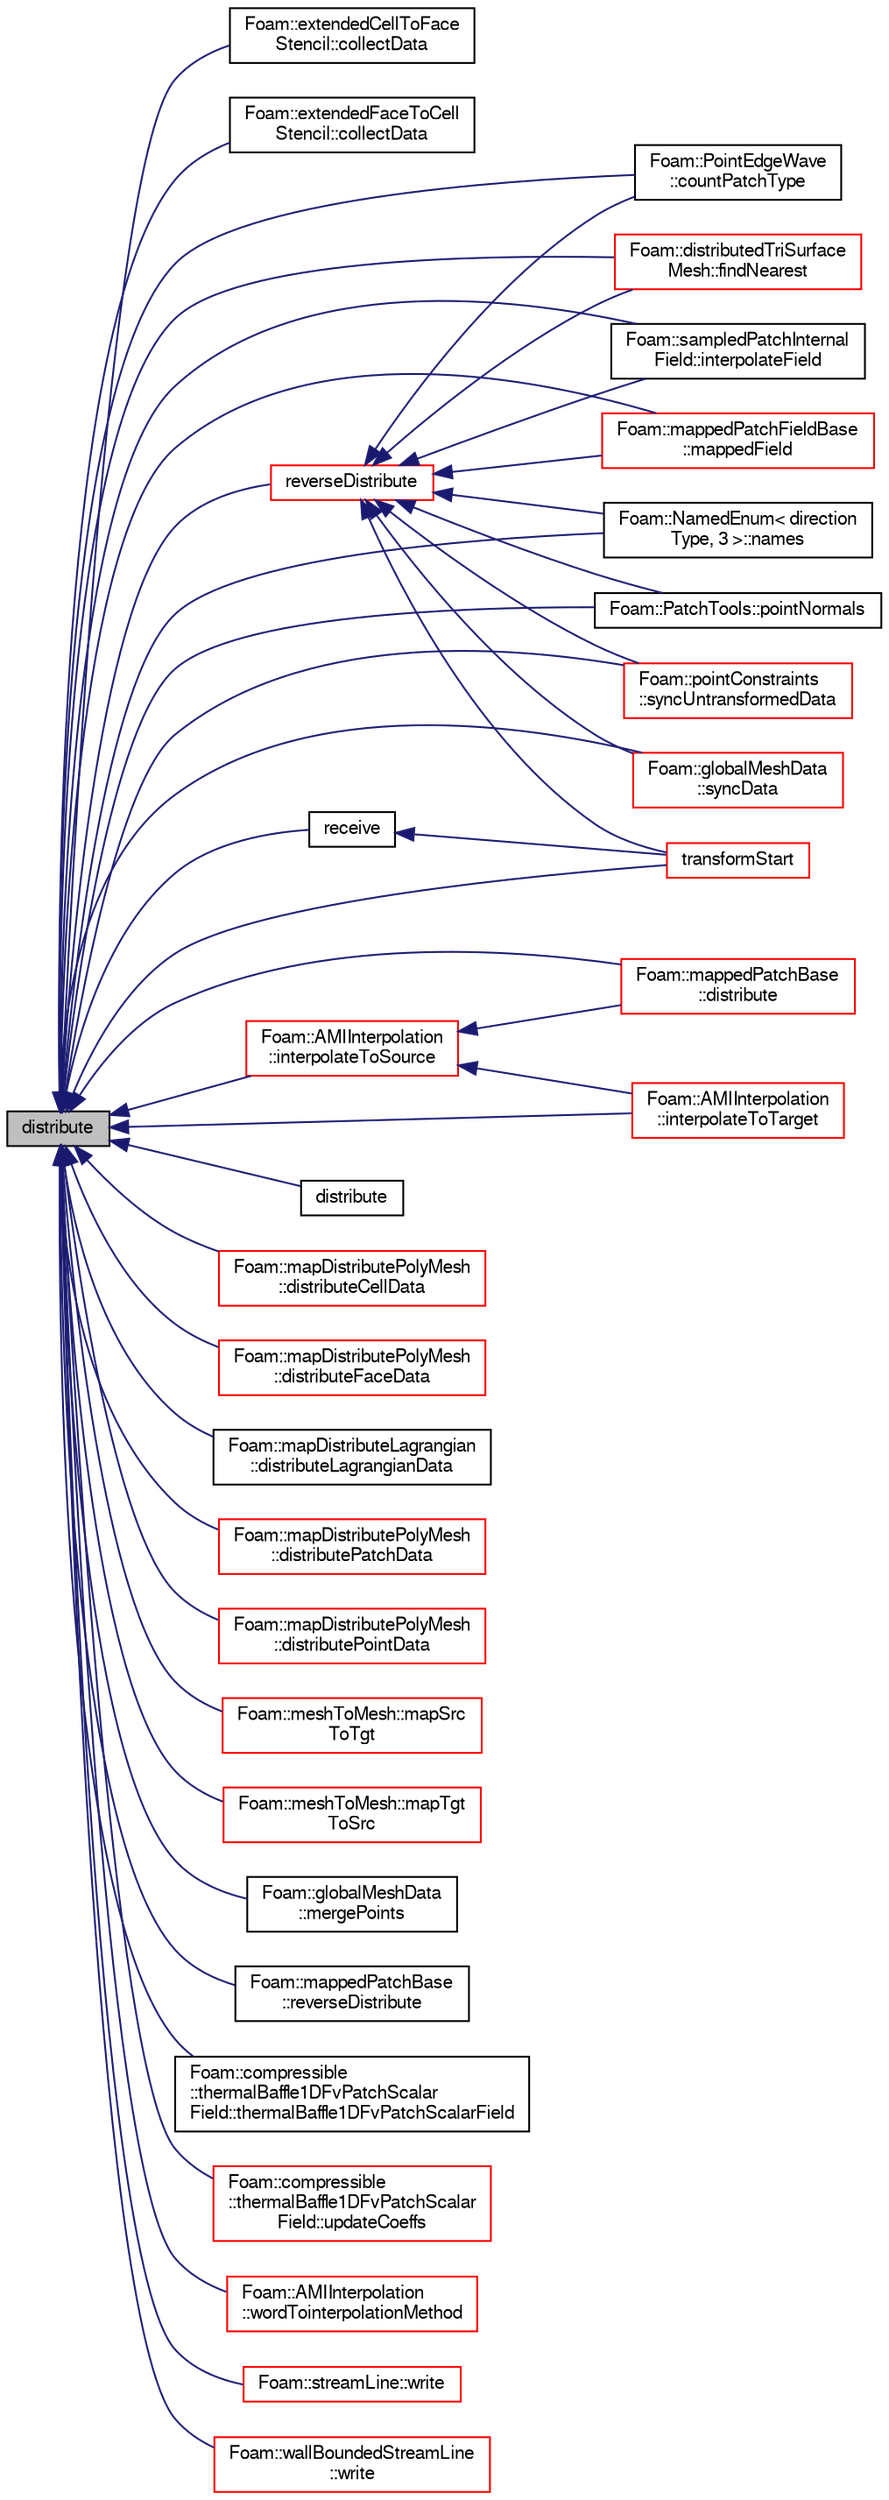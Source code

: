 digraph "distribute"
{
  bgcolor="transparent";
  edge [fontname="FreeSans",fontsize="10",labelfontname="FreeSans",labelfontsize="10"];
  node [fontname="FreeSans",fontsize="10",shape=record];
  rankdir="LR";
  Node950 [label="distribute",height=0.2,width=0.4,color="black", fillcolor="grey75", style="filled", fontcolor="black"];
  Node950 -> Node951 [dir="back",color="midnightblue",fontsize="10",style="solid",fontname="FreeSans"];
  Node951 [label="Foam::extendedCellToFace\lStencil::collectData",height=0.2,width=0.4,color="black",URL="$a22670.html#abc6a966218b21a69eefe88f8963a33a9"];
  Node950 -> Node952 [dir="back",color="midnightblue",fontsize="10",style="solid",fontname="FreeSans"];
  Node952 [label="Foam::extendedFaceToCell\lStencil::collectData",height=0.2,width=0.4,color="black",URL="$a22746.html#a08f46d9401c5969cef1fce5f19d438c2"];
  Node950 -> Node953 [dir="back",color="midnightblue",fontsize="10",style="solid",fontname="FreeSans"];
  Node953 [label="Foam::PointEdgeWave\l::countPatchType",height=0.2,width=0.4,color="black",URL="$a24858.html#a774d50194a0ab5809347d4eb20808ff6"];
  Node950 -> Node954 [dir="back",color="midnightblue",fontsize="10",style="solid",fontname="FreeSans"];
  Node954 [label="Foam::mappedPatchBase\l::distribute",height=0.2,width=0.4,color="red",URL="$a25094.html#abc1fef854aa7627739504e6f5408dd79",tooltip="Wrapper around map/interpolate data distribution. "];
  Node950 -> Node986 [dir="back",color="midnightblue",fontsize="10",style="solid",fontname="FreeSans"];
  Node986 [label="distribute",height=0.2,width=0.4,color="black",URL="$a27362.html#a2e6c96f73d361ba683f7f8800a448151",tooltip="Distribute data using default commsType. "];
  Node950 -> Node987 [dir="back",color="midnightblue",fontsize="10",style="solid",fontname="FreeSans"];
  Node987 [label="Foam::mapDistributePolyMesh\l::distributeCellData",height=0.2,width=0.4,color="red",URL="$a27378.html#a1ead9d31aef12014e18b4bbab2a08591",tooltip="distribute list of cell data "];
  Node950 -> Node997 [dir="back",color="midnightblue",fontsize="10",style="solid",fontname="FreeSans"];
  Node997 [label="Foam::mapDistributePolyMesh\l::distributeFaceData",height=0.2,width=0.4,color="red",URL="$a27378.html#a7f7d65b835f7fe8dd3475f180aabd986",tooltip="distribute list of face data "];
  Node950 -> Node1001 [dir="back",color="midnightblue",fontsize="10",style="solid",fontname="FreeSans"];
  Node1001 [label="Foam::mapDistributeLagrangian\l::distributeLagrangianData",height=0.2,width=0.4,color="black",URL="$a27374.html#aa553415cd0820aa1bc5d1c1b08028c1c",tooltip="distribute list of lagrangian data "];
  Node950 -> Node995 [dir="back",color="midnightblue",fontsize="10",style="solid",fontname="FreeSans"];
  Node995 [label="Foam::mapDistributePolyMesh\l::distributePatchData",height=0.2,width=0.4,color="red",URL="$a27378.html#a90d3bcd173070f66ab400c65a253ded6",tooltip="distribute list of patch data "];
  Node950 -> Node1002 [dir="back",color="midnightblue",fontsize="10",style="solid",fontname="FreeSans"];
  Node1002 [label="Foam::mapDistributePolyMesh\l::distributePointData",height=0.2,width=0.4,color="red",URL="$a27378.html#acb3fde654a13f27f40d3d1124a84ef3a",tooltip="distribute list of point data "];
  Node950 -> Node1004 [dir="back",color="midnightblue",fontsize="10",style="solid",fontname="FreeSans"];
  Node1004 [label="Foam::distributedTriSurface\lMesh::findNearest",height=0.2,width=0.4,color="red",URL="$a28642.html#ac968e745f1a4294205a3cf4936755409"];
  Node950 -> Node1007 [dir="back",color="midnightblue",fontsize="10",style="solid",fontname="FreeSans"];
  Node1007 [label="Foam::sampledPatchInternal\lField::interpolateField",height=0.2,width=0.4,color="black",URL="$a29370.html#a97b086d70d4450f23b4adfcf2bf8f1c7"];
  Node950 -> Node1008 [dir="back",color="midnightblue",fontsize="10",style="solid",fontname="FreeSans"];
  Node1008 [label="Foam::AMIInterpolation\l::interpolateToSource",height=0.2,width=0.4,color="red",URL="$a24866.html#a4a40563419f839dbb3e342e64a15991a",tooltip="Interpolate from target to source with supplied op. "];
  Node1008 -> Node954 [dir="back",color="midnightblue",fontsize="10",style="solid",fontname="FreeSans"];
  Node1008 -> Node1010 [dir="back",color="midnightblue",fontsize="10",style="solid",fontname="FreeSans"];
  Node1010 [label="Foam::AMIInterpolation\l::interpolateToTarget",height=0.2,width=0.4,color="red",URL="$a24866.html#af50afa88b6f02147062bf2415f997828",tooltip="Interpolate from source to target with supplied op. "];
  Node950 -> Node1010 [dir="back",color="midnightblue",fontsize="10",style="solid",fontname="FreeSans"];
  Node950 -> Node1017 [dir="back",color="midnightblue",fontsize="10",style="solid",fontname="FreeSans"];
  Node1017 [label="Foam::mappedPatchFieldBase\l::mappedField",height=0.2,width=0.4,color="red",URL="$a22162.html#a64601fddebd792642d8cefb7b7cd93f9",tooltip="Map sampleField onto *this patch. "];
  Node950 -> Node1019 [dir="back",color="midnightblue",fontsize="10",style="solid",fontname="FreeSans"];
  Node1019 [label="Foam::meshToMesh::mapSrc\lToTgt",height=0.2,width=0.4,color="red",URL="$a29254.html#ac935fc9d304794e8b1a89805404df6ee",tooltip="Map field from src to tgt mesh with defined operation. "];
  Node950 -> Node1025 [dir="back",color="midnightblue",fontsize="10",style="solid",fontname="FreeSans"];
  Node1025 [label="Foam::meshToMesh::mapTgt\lToSrc",height=0.2,width=0.4,color="red",URL="$a29254.html#ac0887209cdb1bca00113e2c40d25f320",tooltip="Map field from tgt to src mesh with defined operation. "];
  Node950 -> Node1028 [dir="back",color="midnightblue",fontsize="10",style="solid",fontname="FreeSans"];
  Node1028 [label="Foam::globalMeshData\l::mergePoints",height=0.2,width=0.4,color="black",URL="$a27334.html#a03a8d5391e6747cf67d4f4f2158f8488",tooltip="Helper for merging (collocated!) patch point data. "];
  Node950 -> Node1029 [dir="back",color="midnightblue",fontsize="10",style="solid",fontname="FreeSans"];
  Node1029 [label="Foam::NamedEnum\< direction\lType, 3 \>::names",height=0.2,width=0.4,color="black",URL="$a25998.html#a7350da3a0edd92cd11e6c479c9967dc8"];
  Node950 -> Node1030 [dir="back",color="midnightblue",fontsize="10",style="solid",fontname="FreeSans"];
  Node1030 [label="Foam::PatchTools::pointNormals",height=0.2,width=0.4,color="black",URL="$a27526.html#ab60186b13b96788288ecfa924a6950d2"];
  Node950 -> Node1031 [dir="back",color="midnightblue",fontsize="10",style="solid",fontname="FreeSans"];
  Node1031 [label="receive",height=0.2,width=0.4,color="black",URL="$a27362.html#ada43f4fefe9a0c9f51d583ed2c753441",tooltip="Do all receives using PstreamBuffers. "];
  Node1031 -> Node1032 [dir="back",color="midnightblue",fontsize="10",style="solid",fontname="FreeSans"];
  Node1032 [label="transformStart",height=0.2,width=0.4,color="red",URL="$a27362.html#a88900854e00666cd0ae74b883d692954",tooltip="Destination in constructMap for transformed elements. "];
  Node950 -> Node1034 [dir="back",color="midnightblue",fontsize="10",style="solid",fontname="FreeSans"];
  Node1034 [label="Foam::mappedPatchBase\l::reverseDistribute",height=0.2,width=0.4,color="black",URL="$a25094.html#ad17de7c0a7647c5bf1dc2a0a2892c396",tooltip="Wrapper around map/interpolate data distribution with operation. "];
  Node950 -> Node1035 [dir="back",color="midnightblue",fontsize="10",style="solid",fontname="FreeSans"];
  Node1035 [label="reverseDistribute",height=0.2,width=0.4,color="red",URL="$a27362.html#af4843479bbb5ce26fab0dbefd525c410",tooltip="Reverse distribute data using default commsType. "];
  Node1035 -> Node1017 [dir="back",color="midnightblue",fontsize="10",style="solid",fontname="FreeSans"];
  Node1035 -> Node1036 [dir="back",color="midnightblue",fontsize="10",style="solid",fontname="FreeSans"];
  Node1036 [label="Foam::pointConstraints\l::syncUntransformedData",height=0.2,width=0.4,color="red",URL="$a23282.html#a60a2f4543c7dc5c768bd06768d7004c6",tooltip="Helper: sync data on collocated points only. "];
  Node1035 -> Node953 [dir="back",color="midnightblue",fontsize="10",style="solid",fontname="FreeSans"];
  Node1035 -> Node1072 [dir="back",color="midnightblue",fontsize="10",style="solid",fontname="FreeSans"];
  Node1072 [label="Foam::globalMeshData\l::syncData",height=0.2,width=0.4,color="red",URL="$a27334.html#a81fffc5ec4bfe50dd3ba0a3ca38ee2f1",tooltip="Helper: synchronise data with transforms. "];
  Node1035 -> Node1032 [dir="back",color="midnightblue",fontsize="10",style="solid",fontname="FreeSans"];
  Node1035 -> Node1030 [dir="back",color="midnightblue",fontsize="10",style="solid",fontname="FreeSans"];
  Node1035 -> Node1029 [dir="back",color="midnightblue",fontsize="10",style="solid",fontname="FreeSans"];
  Node1035 -> Node1004 [dir="back",color="midnightblue",fontsize="10",style="solid",fontname="FreeSans"];
  Node1035 -> Node1007 [dir="back",color="midnightblue",fontsize="10",style="solid",fontname="FreeSans"];
  Node950 -> Node1072 [dir="back",color="midnightblue",fontsize="10",style="solid",fontname="FreeSans"];
  Node950 -> Node1036 [dir="back",color="midnightblue",fontsize="10",style="solid",fontname="FreeSans"];
  Node950 -> Node1125 [dir="back",color="midnightblue",fontsize="10",style="solid",fontname="FreeSans"];
  Node1125 [label="Foam::compressible\l::thermalBaffle1DFvPatchScalar\lField::thermalBaffle1DFvPatchScalarField",height=0.2,width=0.4,color="black",URL="$a30790.html#a61bfdceeacbdd2302ed4cdcc8eb30346",tooltip="Construct as copy setting internal field reference. "];
  Node950 -> Node1032 [dir="back",color="midnightblue",fontsize="10",style="solid",fontname="FreeSans"];
  Node950 -> Node1126 [dir="back",color="midnightblue",fontsize="10",style="solid",fontname="FreeSans"];
  Node1126 [label="Foam::compressible\l::thermalBaffle1DFvPatchScalar\lField::updateCoeffs",height=0.2,width=0.4,color="red",URL="$a30790.html#a7e24eafac629d3733181cd942d4c902f",tooltip="Update the coefficients associated with the patch field. "];
  Node950 -> Node1128 [dir="back",color="midnightblue",fontsize="10",style="solid",fontname="FreeSans"];
  Node1128 [label="Foam::AMIInterpolation\l::wordTointerpolationMethod",height=0.2,width=0.4,color="red",URL="$a24866.html#a60e3ed16ffdfe716b129e1e10820c506",tooltip="Convert word to interpolationMethod. "];
  Node950 -> Node1131 [dir="back",color="midnightblue",fontsize="10",style="solid",fontname="FreeSans"];
  Node1131 [label="Foam::streamLine::write",height=0.2,width=0.4,color="red",URL="$a28770.html#aac759501cf6c7895a70eecbef0226ae1",tooltip="Calculate the field average data and write. "];
  Node950 -> Node1133 [dir="back",color="midnightblue",fontsize="10",style="solid",fontname="FreeSans"];
  Node1133 [label="Foam::wallBoundedStreamLine\l::write",height=0.2,width=0.4,color="red",URL="$a28806.html#aac759501cf6c7895a70eecbef0226ae1",tooltip="Calculate the field average data and write. "];
}
